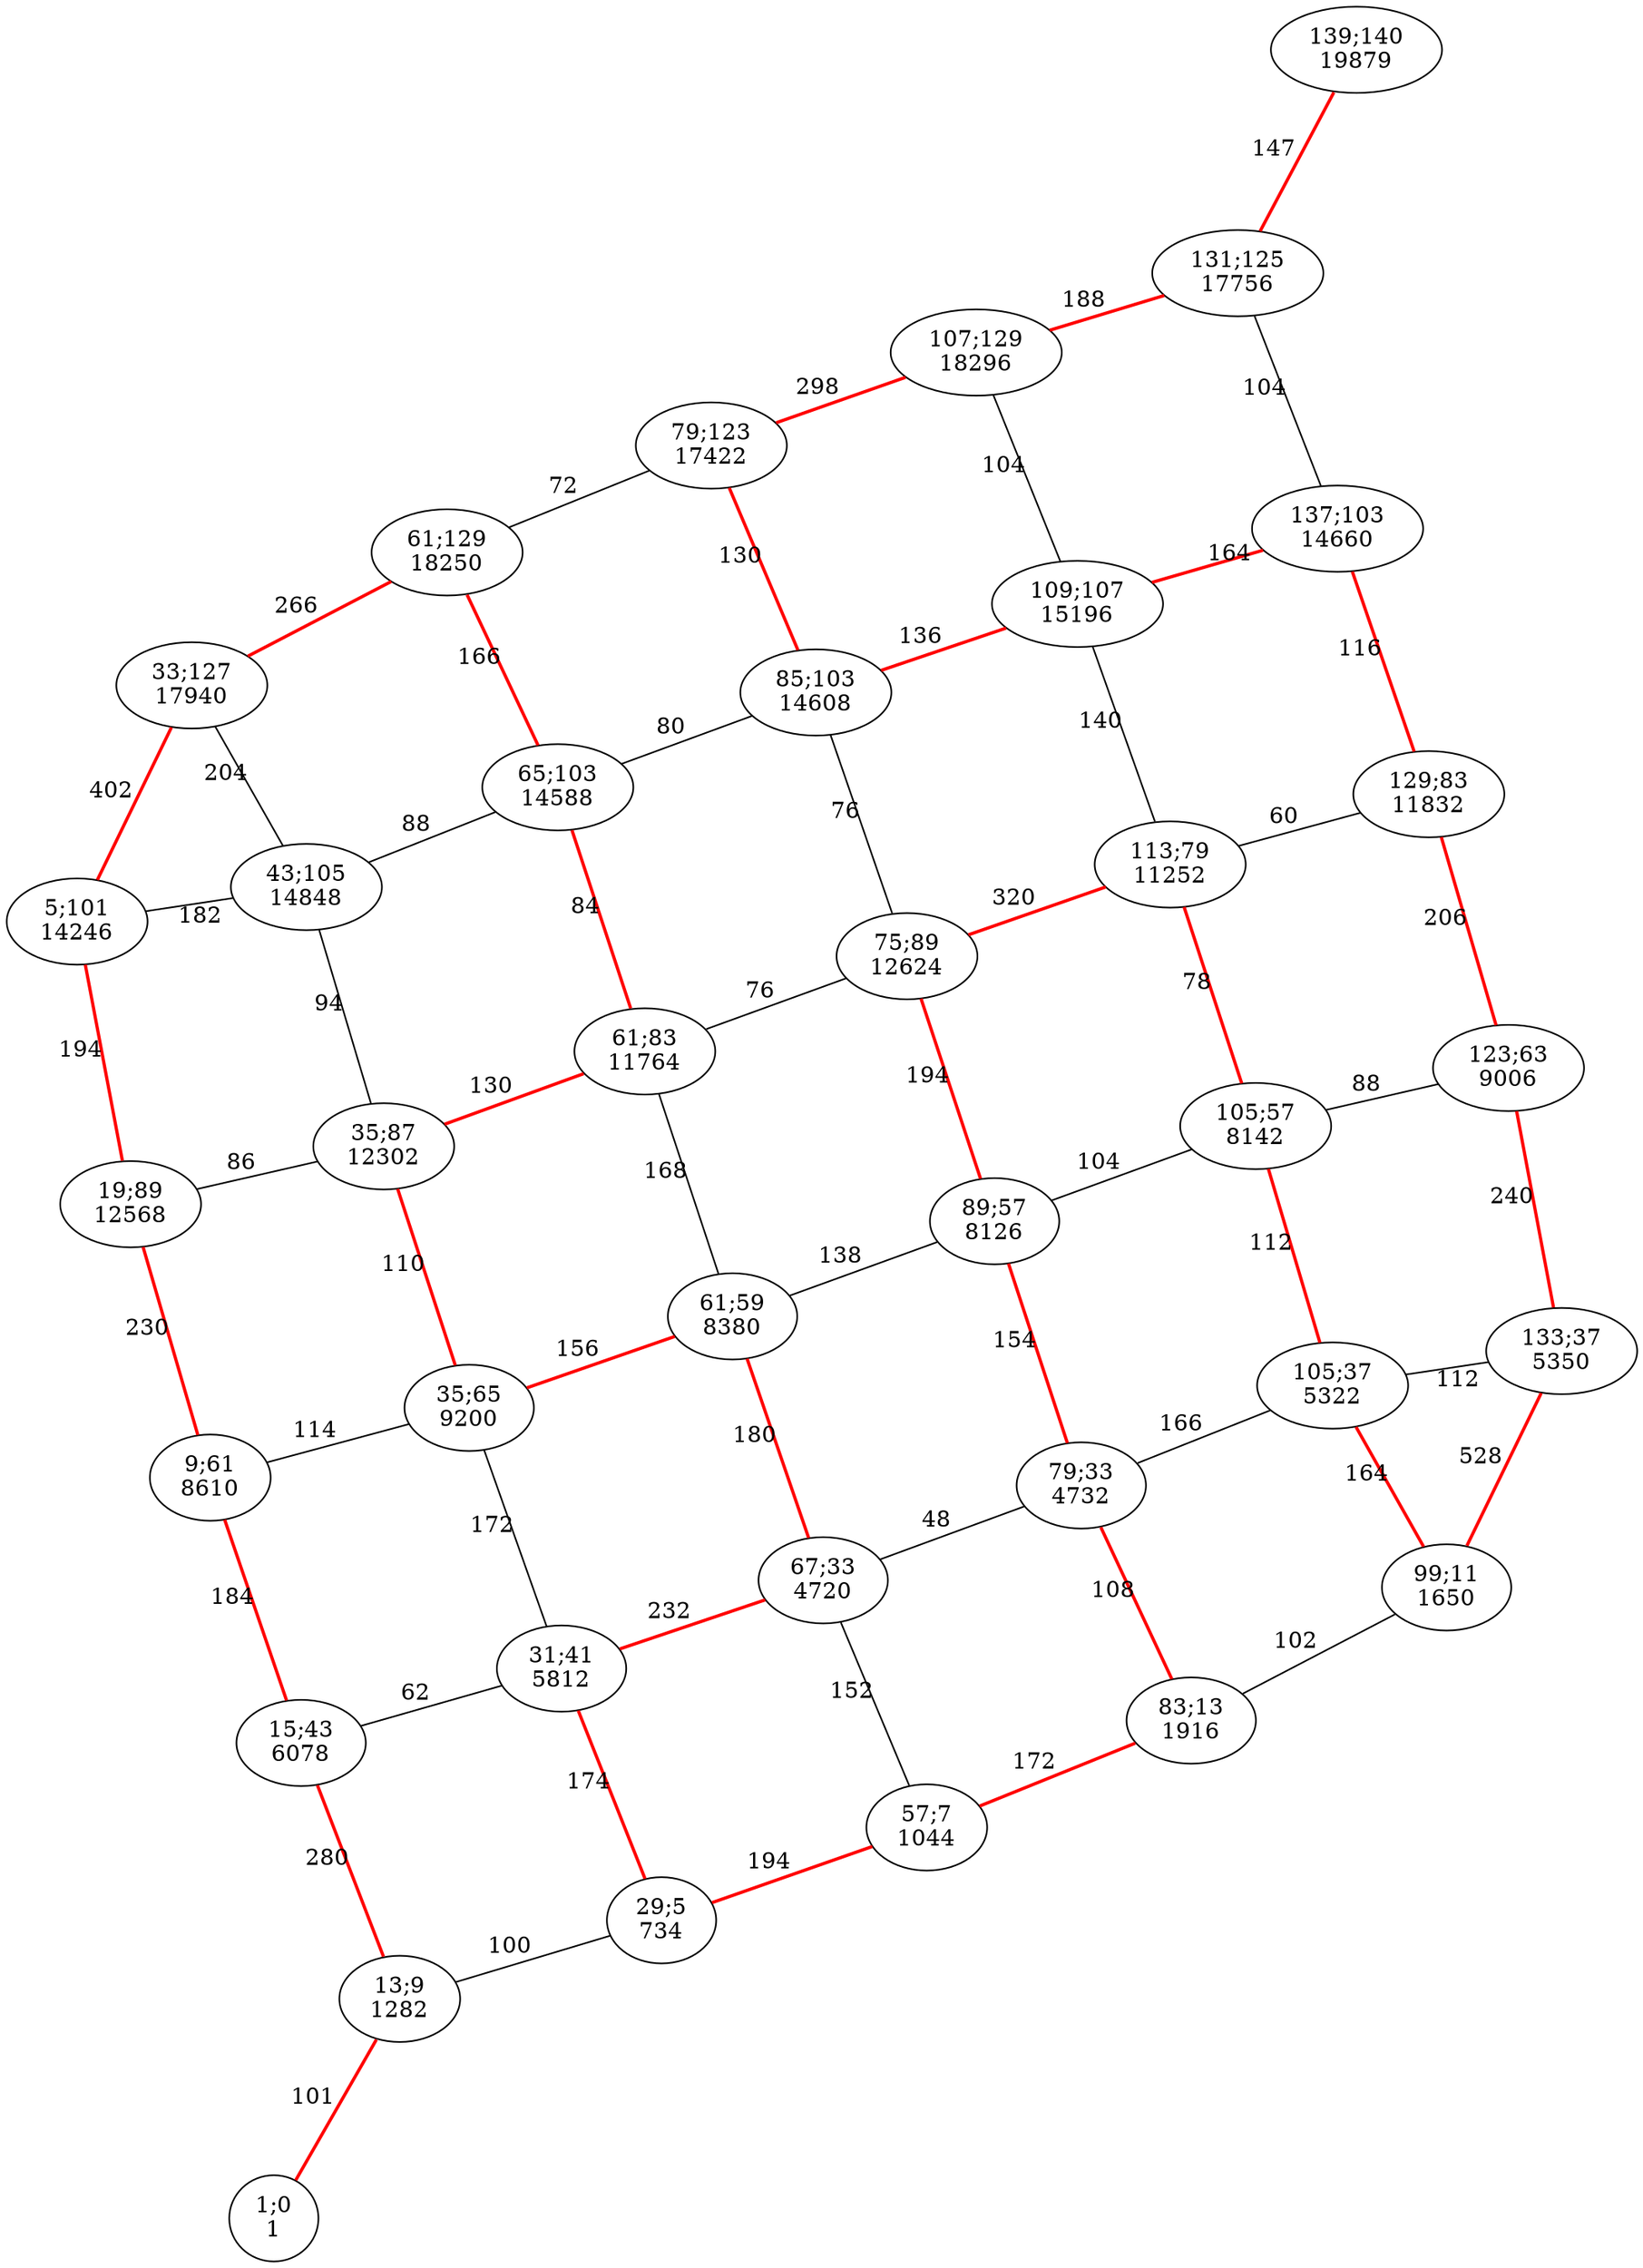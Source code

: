 graph {layout=neato; model=mds; edge [len=2]
1 [label="1;0\n1"]; 1 -- 1282 [label=101 color=red penwidth=2];
1282 [label="13;9\n1282"]; 1282 -- 6078 [label=280 color=red penwidth=2];
734 [label="29;5\n734"]; 734 -- 1282 [label=100]; 734 -- 1044 [label=194 color=red penwidth=2]; 734 -- 5812 [label=174 color=red penwidth=2];
6078 [label="15;43\n6078"]; 6078 -- 8610 [label=184 color=red penwidth=2];
1044 [label="57;7\n1044"]; 1044 -- 1916 [label=172 color=red penwidth=2]; 1044 -- 4720 [label=152];
5812 [label="31;41\n5812"]; 5812 -- 6078 [label=62]; 5812 -- 9200 [label=172];
8610 [label="9;61\n8610"]; 8610 -- 9200 [label=114]; 8610 -- 12568 [label=230 color=red penwidth=2];
1916 [label="83;13\n1916"]; 1916 -- 4732 [label=108 color=red penwidth=2];
4720 [label="67;33\n4720"]; 4720 -- 5812 [label=232 color=red penwidth=2]; 4720 -- 4732 [label=48]; 4720 -- 8380 [label=180 color=red penwidth=2];
9200 [label="35;65\n9200"]; 9200 -- 12302 [label=110 color=red penwidth=2];
12568 [label="19;89\n12568"]; 12568 -- 14246 [label=194 color=red penwidth=2];
1650 [label="99;11\n1650"]; 1650 -- 1916 [label=102]; 1650 -- 5350 [label=528 color=red penwidth=2]; 1650 -- 5322 [label=164 color=red penwidth=2];
4732 [label="79;33\n4732"]; 4732 -- 5322 [label=166]; 4732 -- 8126 [label=154 color=red penwidth=2];
8380 [label="61;59\n8380"]; 8380 -- 9200 [label=156 color=red penwidth=2]; 8380 -- 11764 [label=168];
12302 [label="35;87\n12302"]; 12302 -- 12568 [label=86]; 12302 -- 14848 [label=94];
14246 [label="5;101\n14246"]; 14246 -- 14848 [label=182]; 14246 -- 17940 [label=402 color=red penwidth=2];
5350 [label="133;37\n5350"]; 5350 -- 9006 [label=240 color=red penwidth=2];
5322 [label="105;37\n5322"]; 5322 -- 5350 [label=112]; 5322 -- 8142 [label=112 color=red penwidth=2];
8126 [label="89;57\n8126"]; 8126 -- 8380 [label=138]; 8126 -- 8142 [label=104]; 8126 -- 12624 [label=194 color=red penwidth=2];
11764 [label="61;83\n11764"]; 11764 -- 12302 [label=130 color=red penwidth=2]; 11764 -- 12624 [label=76]; 11764 -- 14588 [label=84 color=red penwidth=2];
14848 [label="43;105\n14848"]; 14848 -- 17940 [label=204];
17940 [label="33;127\n17940"]; 17940 -- 18250 [label=266 color=red penwidth=2];
9006 [label="123;63\n9006"]; 9006 -- 11832 [label=206 color=red penwidth=2];
8142 [label="105;57\n8142"]; 8142 -- 9006 [label=88]; 8142 -- 11252 [label=78 color=red penwidth=2];
12624 [label="75;89\n12624"]; 12624 -- 14608 [label=76];
14588 [label="65;103\n14588"]; 14588 -- 14848 [label=88]; 14588 -- 14608 [label=80]; 14588 -- 18250 [label=166 color=red penwidth=2];
18250 [label="61;129\n18250"]; 
11832 [label="129;83\n11832"]; 11832 -- 14660 [label=116 color=red penwidth=2];
11252 [label="113;79\n11252"]; 11252 -- 12624 [label=320 color=red penwidth=2]; 11252 -- 11832 [label=60]; 11252 -- 15196 [label=140];
14608 [label="85;103\n14608"]; 14608 -- 15196 [label=136 color=red penwidth=2]; 14608 -- 17422 [label=130 color=red penwidth=2];
17422 [label="79;123\n17422"]; 17422 -- 18250 [label=72]; 17422 -- 18296 [label=298 color=red penwidth=2];
14660 [label="137;103\n14660"]; 14660 -- 15196 [label=164 color=red penwidth=2]; 14660 -- 17756 [label=104];
15196 [label="109;107\n15196"]; 15196 -- 18296 [label=104];
18296 [label="107;129\n18296"]; 
17756 [label="131;125\n17756"]; 17756 -- 18296 [label=188 color=red penwidth=2]; 17756 -- 19879 [label=147 color=red penwidth=2];
19879 [label="139;140\n19879"]; 
}